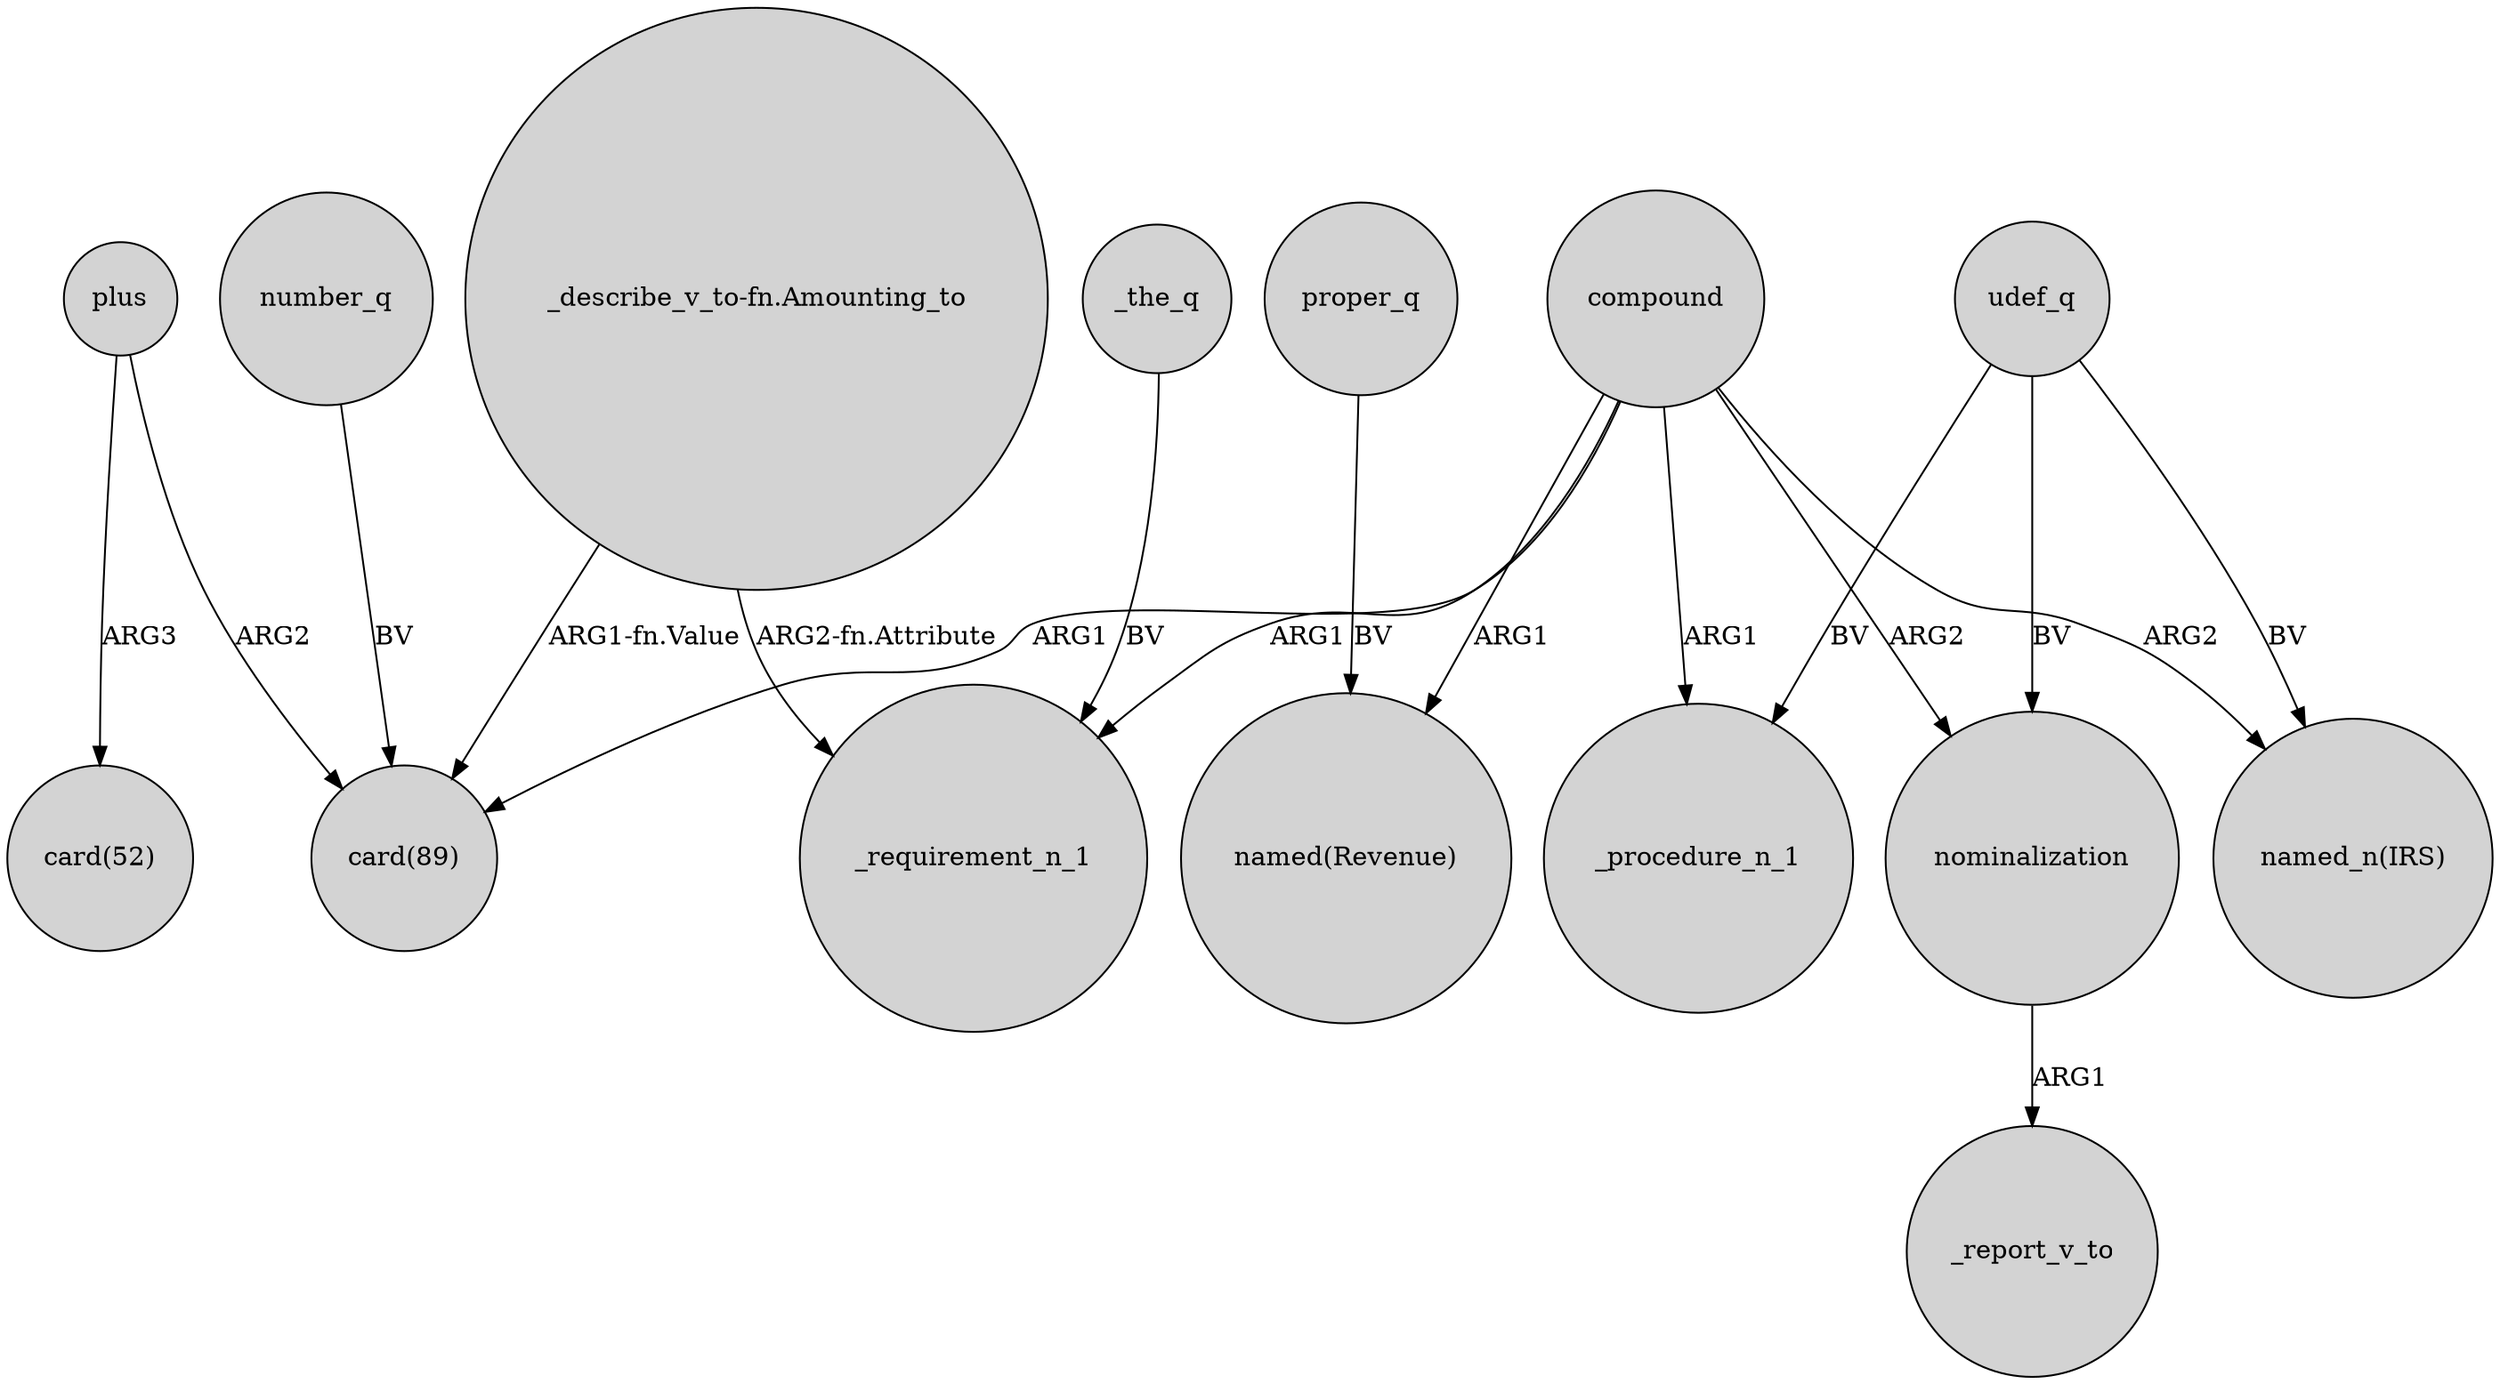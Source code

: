 digraph {
	node [shape=circle style=filled]
	proper_q -> "named(Revenue)" [label=BV]
	plus -> "card(89)" [label=ARG2]
	"_describe_v_to-fn.Amounting_to" -> "card(89)" [label="ARG1-fn.Value"]
	_the_q -> _requirement_n_1 [label=BV]
	number_q -> "card(89)" [label=BV]
	compound -> "named_n(IRS)" [label=ARG2]
	udef_q -> _procedure_n_1 [label=BV]
	compound -> nominalization [label=ARG2]
	compound -> "named(Revenue)" [label=ARG1]
	udef_q -> "named_n(IRS)" [label=BV]
	compound -> _requirement_n_1 [label=ARG1]
	nominalization -> _report_v_to [label=ARG1]
	compound -> "card(89)" [label=ARG1]
	plus -> "card(52)" [label=ARG3]
	compound -> _procedure_n_1 [label=ARG1]
	udef_q -> nominalization [label=BV]
	"_describe_v_to-fn.Amounting_to" -> _requirement_n_1 [label="ARG2-fn.Attribute"]
}
